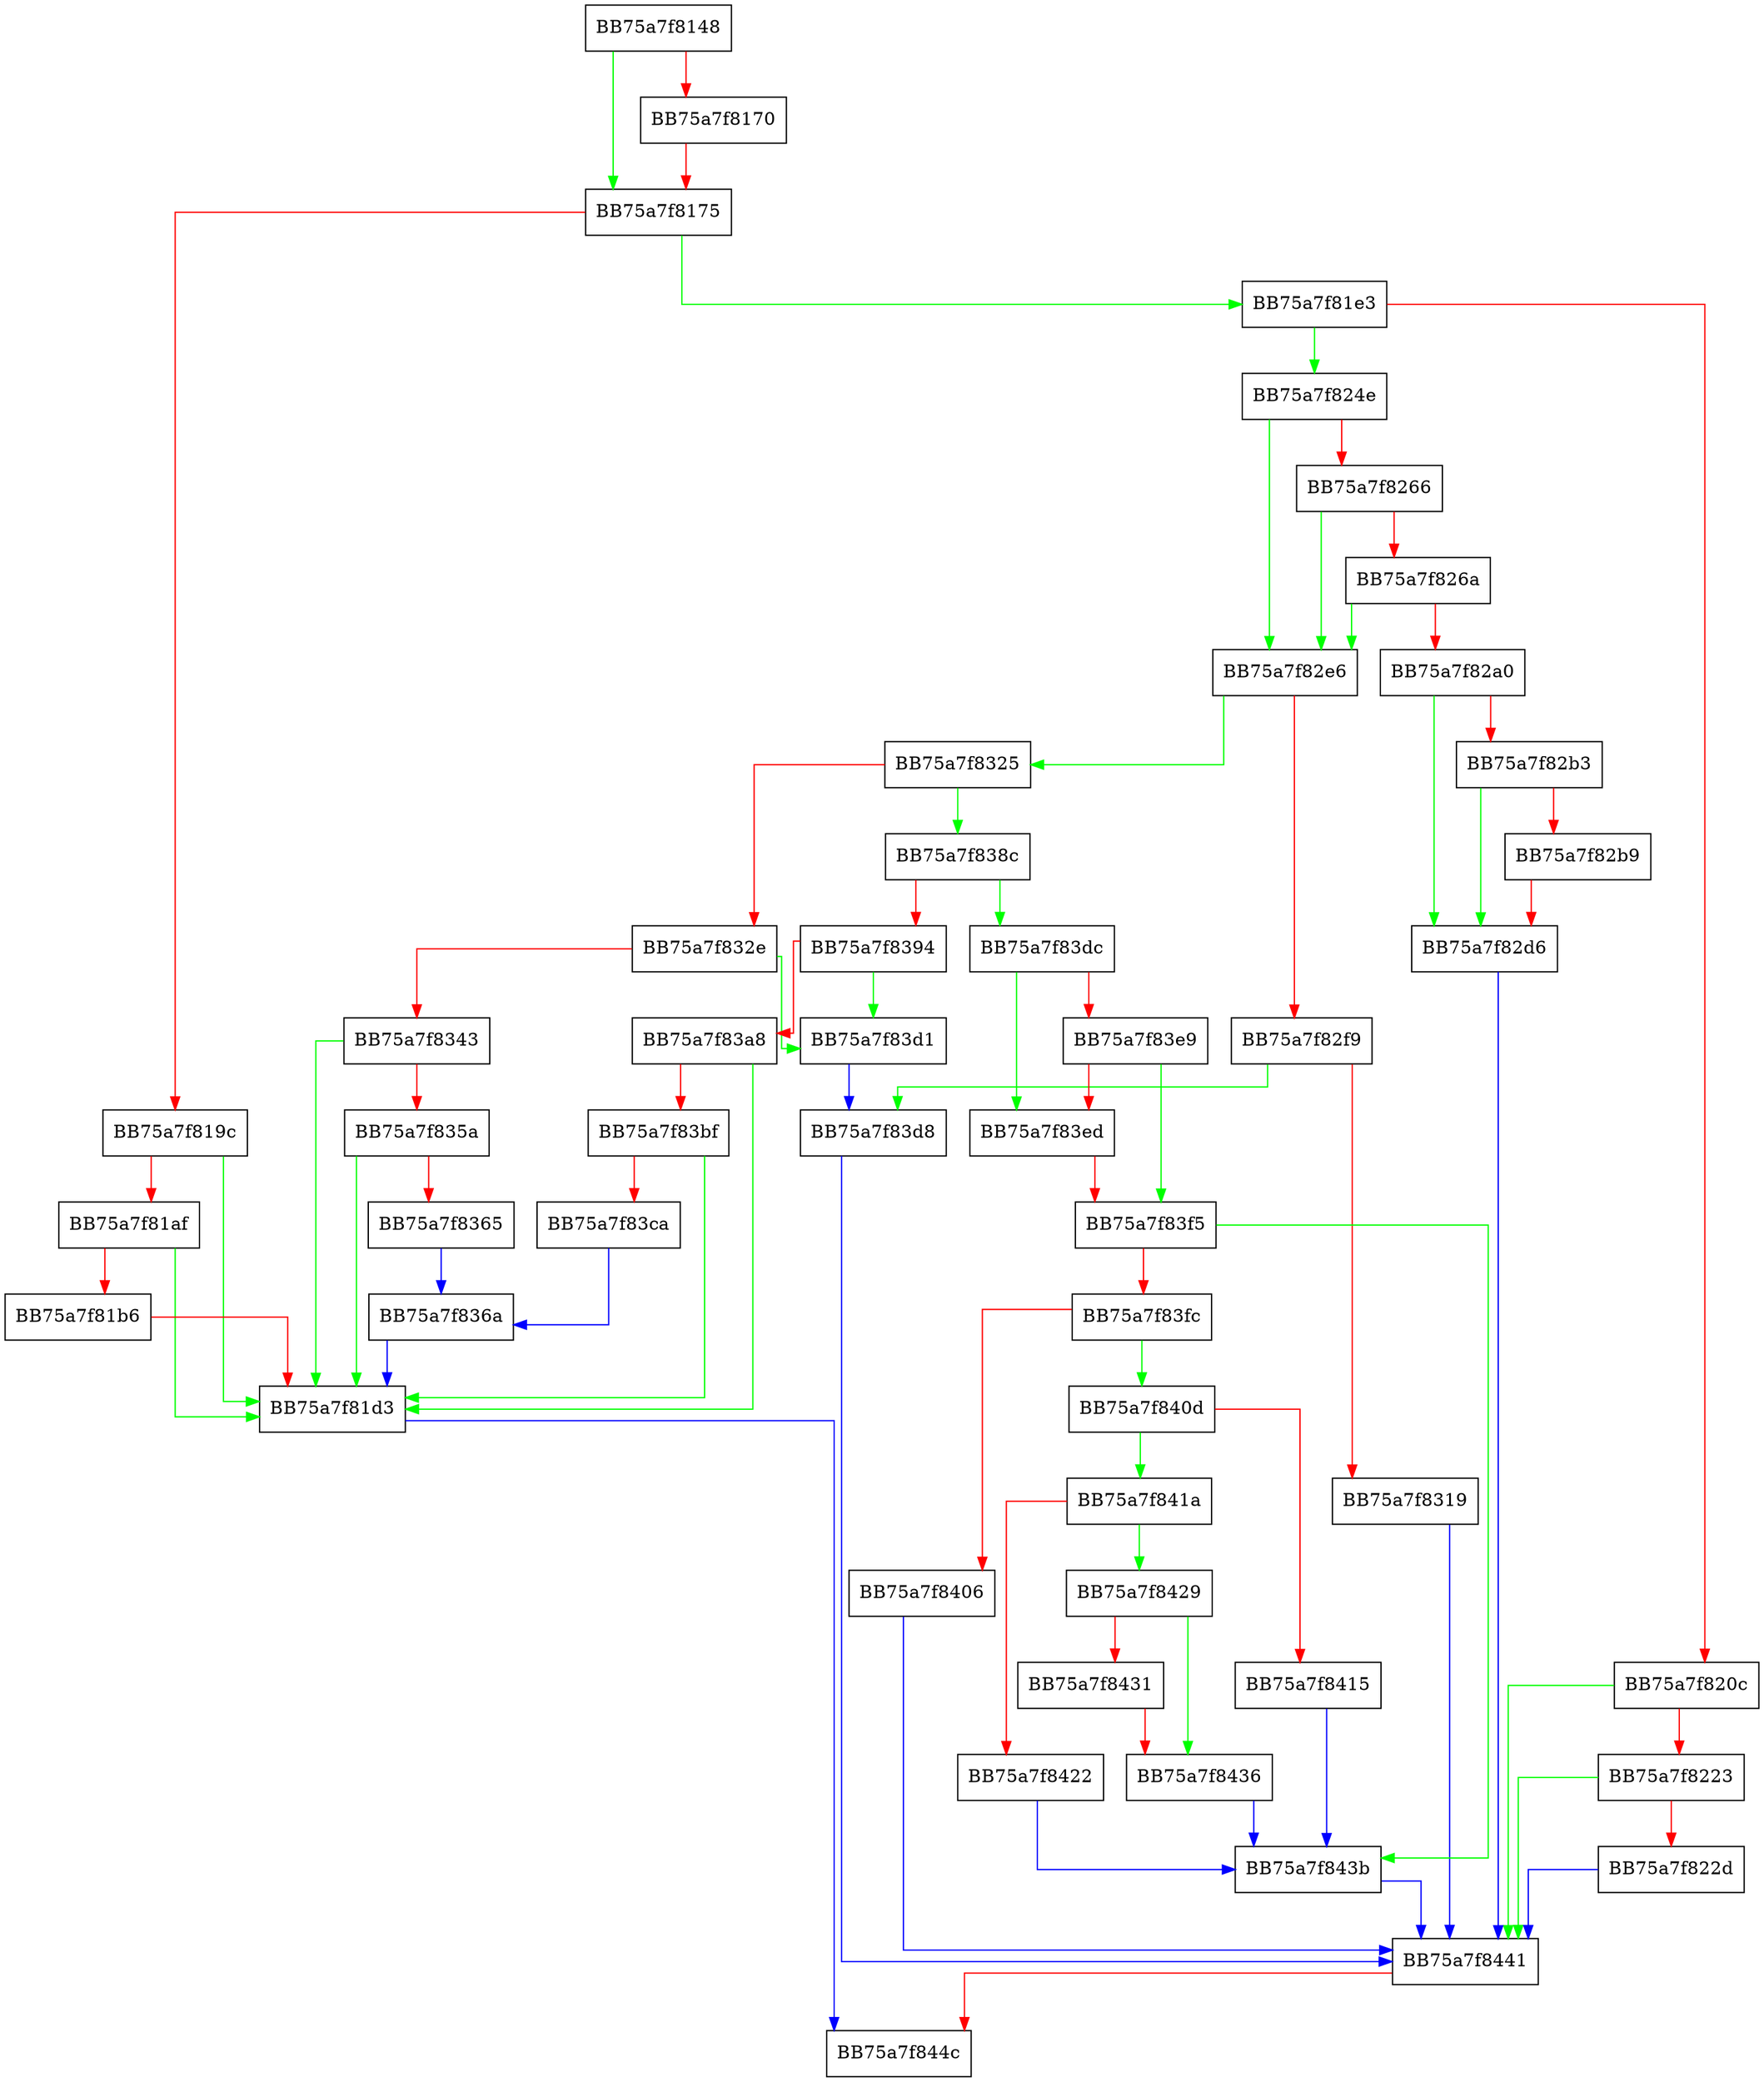 digraph CleanFileHelper {
  node [shape="box"];
  graph [splines=ortho];
  BB75a7f8148 -> BB75a7f8175 [color="green"];
  BB75a7f8148 -> BB75a7f8170 [color="red"];
  BB75a7f8170 -> BB75a7f8175 [color="red"];
  BB75a7f8175 -> BB75a7f81e3 [color="green"];
  BB75a7f8175 -> BB75a7f819c [color="red"];
  BB75a7f819c -> BB75a7f81d3 [color="green"];
  BB75a7f819c -> BB75a7f81af [color="red"];
  BB75a7f81af -> BB75a7f81d3 [color="green"];
  BB75a7f81af -> BB75a7f81b6 [color="red"];
  BB75a7f81b6 -> BB75a7f81d3 [color="red"];
  BB75a7f81d3 -> BB75a7f844c [color="blue"];
  BB75a7f81e3 -> BB75a7f824e [color="green"];
  BB75a7f81e3 -> BB75a7f820c [color="red"];
  BB75a7f820c -> BB75a7f8441 [color="green"];
  BB75a7f820c -> BB75a7f8223 [color="red"];
  BB75a7f8223 -> BB75a7f8441 [color="green"];
  BB75a7f8223 -> BB75a7f822d [color="red"];
  BB75a7f822d -> BB75a7f8441 [color="blue"];
  BB75a7f824e -> BB75a7f82e6 [color="green"];
  BB75a7f824e -> BB75a7f8266 [color="red"];
  BB75a7f8266 -> BB75a7f82e6 [color="green"];
  BB75a7f8266 -> BB75a7f826a [color="red"];
  BB75a7f826a -> BB75a7f82e6 [color="green"];
  BB75a7f826a -> BB75a7f82a0 [color="red"];
  BB75a7f82a0 -> BB75a7f82d6 [color="green"];
  BB75a7f82a0 -> BB75a7f82b3 [color="red"];
  BB75a7f82b3 -> BB75a7f82d6 [color="green"];
  BB75a7f82b3 -> BB75a7f82b9 [color="red"];
  BB75a7f82b9 -> BB75a7f82d6 [color="red"];
  BB75a7f82d6 -> BB75a7f8441 [color="blue"];
  BB75a7f82e6 -> BB75a7f8325 [color="green"];
  BB75a7f82e6 -> BB75a7f82f9 [color="red"];
  BB75a7f82f9 -> BB75a7f83d8 [color="green"];
  BB75a7f82f9 -> BB75a7f8319 [color="red"];
  BB75a7f8319 -> BB75a7f8441 [color="blue"];
  BB75a7f8325 -> BB75a7f838c [color="green"];
  BB75a7f8325 -> BB75a7f832e [color="red"];
  BB75a7f832e -> BB75a7f83d1 [color="green"];
  BB75a7f832e -> BB75a7f8343 [color="red"];
  BB75a7f8343 -> BB75a7f81d3 [color="green"];
  BB75a7f8343 -> BB75a7f835a [color="red"];
  BB75a7f835a -> BB75a7f81d3 [color="green"];
  BB75a7f835a -> BB75a7f8365 [color="red"];
  BB75a7f8365 -> BB75a7f836a [color="blue"];
  BB75a7f836a -> BB75a7f81d3 [color="blue"];
  BB75a7f838c -> BB75a7f83dc [color="green"];
  BB75a7f838c -> BB75a7f8394 [color="red"];
  BB75a7f8394 -> BB75a7f83d1 [color="green"];
  BB75a7f8394 -> BB75a7f83a8 [color="red"];
  BB75a7f83a8 -> BB75a7f81d3 [color="green"];
  BB75a7f83a8 -> BB75a7f83bf [color="red"];
  BB75a7f83bf -> BB75a7f81d3 [color="green"];
  BB75a7f83bf -> BB75a7f83ca [color="red"];
  BB75a7f83ca -> BB75a7f836a [color="blue"];
  BB75a7f83d1 -> BB75a7f83d8 [color="blue"];
  BB75a7f83d8 -> BB75a7f8441 [color="blue"];
  BB75a7f83dc -> BB75a7f83ed [color="green"];
  BB75a7f83dc -> BB75a7f83e9 [color="red"];
  BB75a7f83e9 -> BB75a7f83f5 [color="green"];
  BB75a7f83e9 -> BB75a7f83ed [color="red"];
  BB75a7f83ed -> BB75a7f83f5 [color="red"];
  BB75a7f83f5 -> BB75a7f843b [color="green"];
  BB75a7f83f5 -> BB75a7f83fc [color="red"];
  BB75a7f83fc -> BB75a7f840d [color="green"];
  BB75a7f83fc -> BB75a7f8406 [color="red"];
  BB75a7f8406 -> BB75a7f8441 [color="blue"];
  BB75a7f840d -> BB75a7f841a [color="green"];
  BB75a7f840d -> BB75a7f8415 [color="red"];
  BB75a7f8415 -> BB75a7f843b [color="blue"];
  BB75a7f841a -> BB75a7f8429 [color="green"];
  BB75a7f841a -> BB75a7f8422 [color="red"];
  BB75a7f8422 -> BB75a7f843b [color="blue"];
  BB75a7f8429 -> BB75a7f8436 [color="green"];
  BB75a7f8429 -> BB75a7f8431 [color="red"];
  BB75a7f8431 -> BB75a7f8436 [color="red"];
  BB75a7f8436 -> BB75a7f843b [color="blue"];
  BB75a7f843b -> BB75a7f8441 [color="blue"];
  BB75a7f8441 -> BB75a7f844c [color="red"];
}